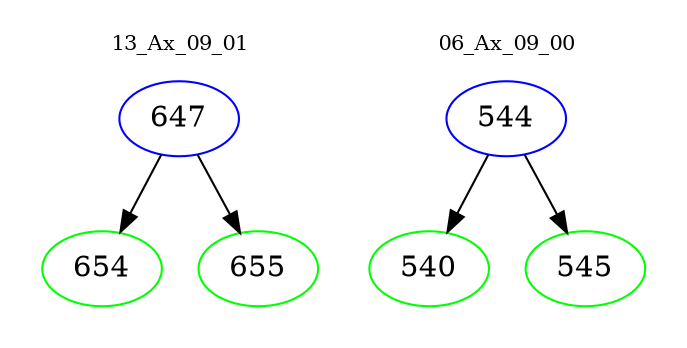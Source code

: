 digraph{
subgraph cluster_0 {
color = white
label = "13_Ax_09_01";
fontsize=10;
T0_647 [label="647", color="blue"]
T0_647 -> T0_654 [color="black"]
T0_654 [label="654", color="green"]
T0_647 -> T0_655 [color="black"]
T0_655 [label="655", color="green"]
}
subgraph cluster_1 {
color = white
label = "06_Ax_09_00";
fontsize=10;
T1_544 [label="544", color="blue"]
T1_544 -> T1_540 [color="black"]
T1_540 [label="540", color="green"]
T1_544 -> T1_545 [color="black"]
T1_545 [label="545", color="green"]
}
}
